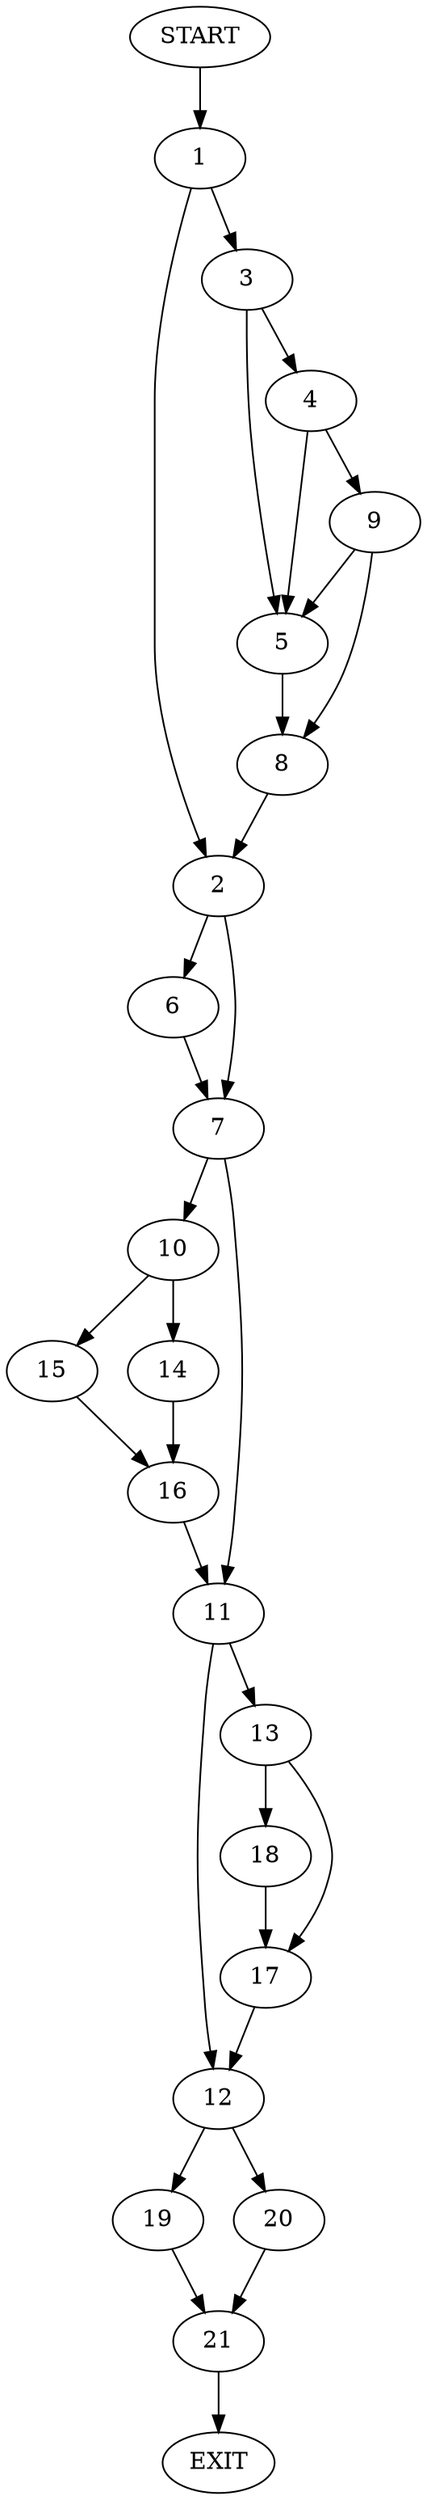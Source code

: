 digraph {
0 [label="START"]
22 [label="EXIT"]
0 -> 1
1 -> 2
1 -> 3
3 -> 4
3 -> 5
2 -> 6
2 -> 7
5 -> 8
4 -> 9
4 -> 5
9 -> 8
9 -> 5
8 -> 2
6 -> 7
7 -> 10
7 -> 11
11 -> 12
11 -> 13
10 -> 14
10 -> 15
14 -> 16
15 -> 16
16 -> 11
13 -> 17
13 -> 18
12 -> 19
12 -> 20
17 -> 12
18 -> 17
20 -> 21
19 -> 21
21 -> 22
}

